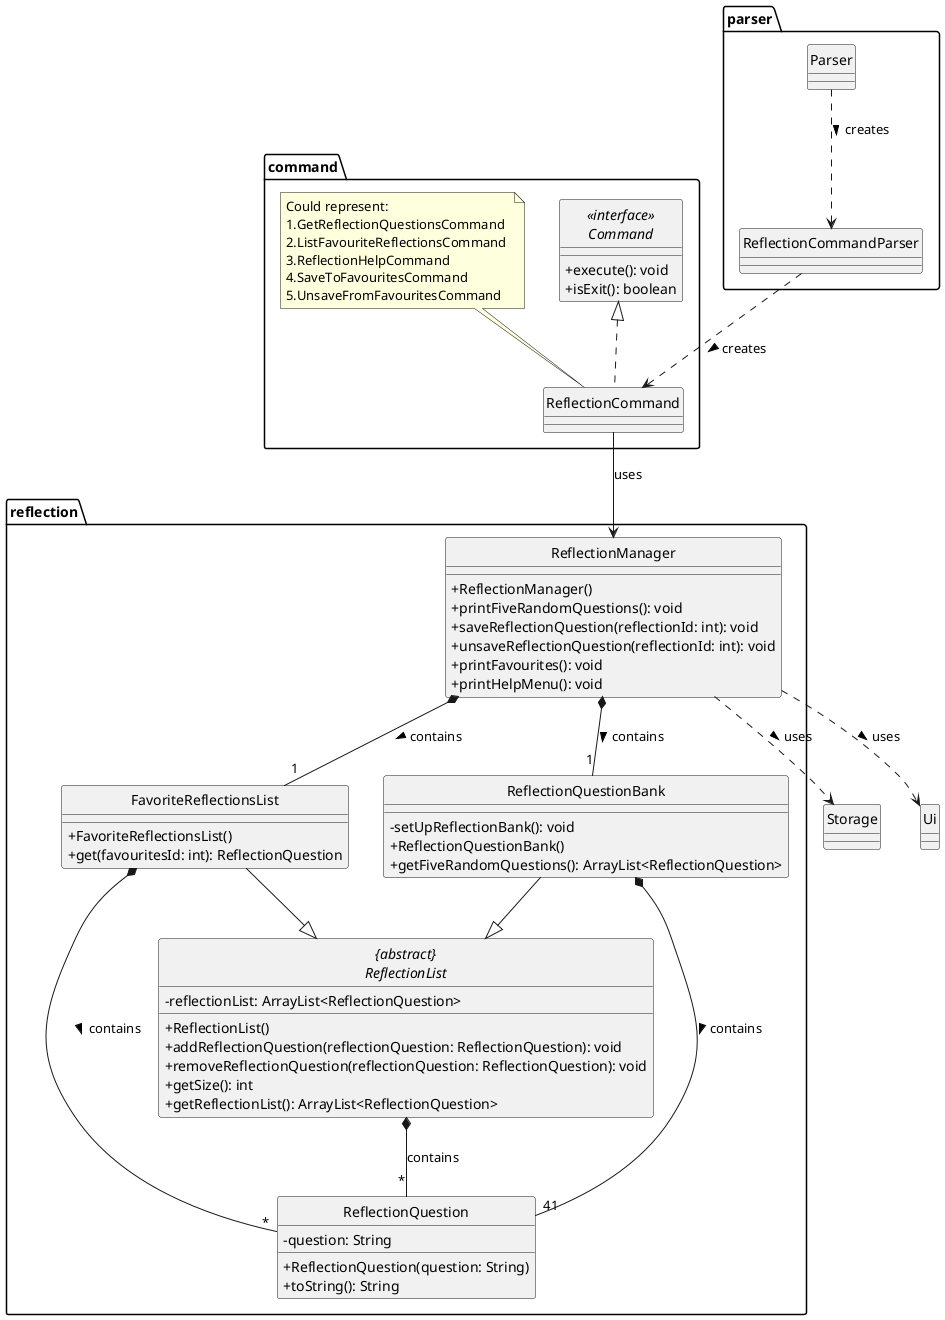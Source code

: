 @startuml

skinparam classAttributeIconSize 0
hide circle

package parser {
    class ReflectionCommandParser {
    }

    class Parser {
    }
}

package command {
    interface "<<interface>>\nCommand" as Command {
            + execute(): void
            + isExit(): boolean
    }


    class ReflectionCommand implements Command {
    }
    note top of ReflectionCommand: Could represent: \n1.GetReflectionQuestionsCommand \n2.ListFavouriteReflectionsCommand \n3.ReflectionHelpCommand \n4.SaveToFavouritesCommand \n5.UnsaveFromFavouritesCommand
}
package reflection {
    abstract class "{abstract}\nReflectionList" as ReflectionList {
        - reflectionList: ArrayList<ReflectionQuestion>

        + ReflectionList()
        + addReflectionQuestion(reflectionQuestion: ReflectionQuestion): void
        + removeReflectionQuestion(reflectionQuestion: ReflectionQuestion): void
        + getSize(): int
        + getReflectionList(): ArrayList<ReflectionQuestion>
    }

    class FavoriteReflectionsList {
        + FavoriteReflectionsList()
        + get(favouritesId: int): ReflectionQuestion
    }

    class ReflectionQuestionBank {
        - setUpReflectionBank(): void
        + ReflectionQuestionBank()
        + getFiveRandomQuestions(): ArrayList<ReflectionQuestion>
    }

    class ReflectionQuestion {
        - question: String
        + ReflectionQuestion(question: String)
        + toString(): String
    }

    class ReflectionManager {

        + ReflectionManager()
        + printFiveRandomQuestions(): void
        + saveReflectionQuestion(reflectionId: int): void
        + unsaveReflectionQuestion(reflectionId: int): void
        + printFavourites(): void
        + printHelpMenu(): void
    }
}

class Storage {
}

class Ui {
}

ReflectionList *-- "*" ReflectionQuestion : contains
FavoriteReflectionsList --|> ReflectionList
ReflectionQuestionBank --|> ReflectionList
ReflectionQuestionBank *-- "41" ReflectionQuestion : contains >
FavoriteReflectionsList *-- "*" ReflectionQuestion : contains >

ReflectionManager ..> Storage : uses >
ReflectionManager ..> Ui : uses >
ReflectionManager *-- "1" FavoriteReflectionsList : contains >
ReflectionManager *-- "1" ReflectionQuestionBank : contains >

Parser ..> ReflectionCommandParser : creates >
ReflectionCommandParser .DOWN.> ReflectionCommand : creates >

ReflectionCommand --> ReflectionManager: uses

@enduml

